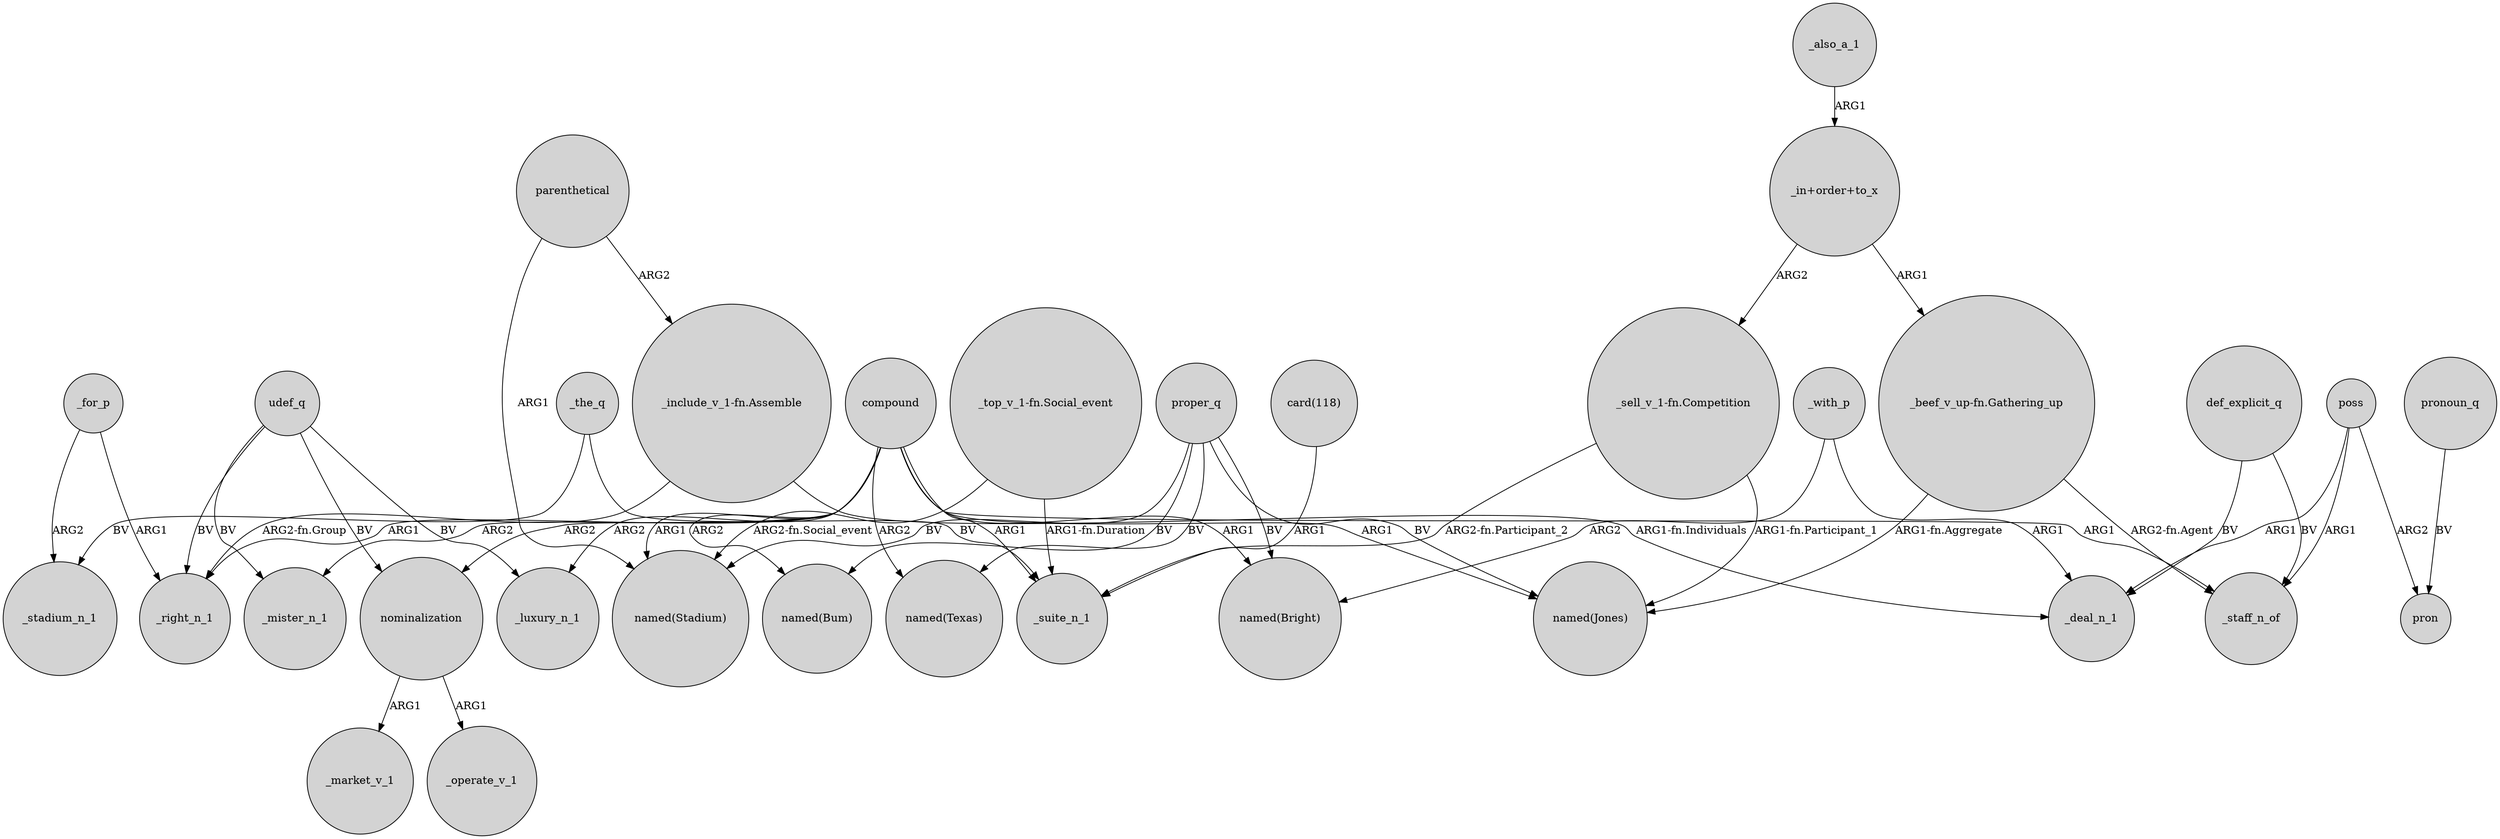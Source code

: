 digraph {
	node [shape=circle style=filled]
	proper_q -> "named(Texas)" [label=BV]
	compound -> _mister_n_1 [label=ARG2]
	_the_q -> _suite_n_1 [label=BV]
	compound -> "named(Stadium)" [label=ARG1]
	_for_p -> _stadium_n_1 [label=ARG2]
	compound -> "named(Jones)" [label=ARG1]
	def_explicit_q -> _staff_n_of [label=BV]
	poss -> _deal_n_1 [label=ARG1]
	_with_p -> _deal_n_1 [label=ARG1]
	compound -> "named(Bum)" [label=ARG2]
	nominalization -> _market_v_1 [label=ARG1]
	_with_p -> "named(Bright)" [label=ARG2]
	parenthetical -> "_include_v_1-fn.Assemble" [label=ARG2]
	compound -> _luxury_n_1 [label=ARG2]
	compound -> _right_n_1 [label=ARG1]
	udef_q -> nominalization [label=BV]
	compound -> "named(Texas)" [label=ARG2]
	nominalization -> _operate_v_1 [label=ARG1]
	udef_q -> _luxury_n_1 [label=BV]
	proper_q -> "named(Bum)" [label=BV]
	udef_q -> _right_n_1 [label=BV]
	proper_q -> "named(Stadium)" [label=BV]
	udef_q -> _mister_n_1 [label=BV]
	compound -> nominalization [label=ARG2]
	compound -> _staff_n_of [label=ARG1]
	"_include_v_1-fn.Assemble" -> _deal_n_1 [label="ARG1-fn.Individuals"]
	pronoun_q -> pron [label=BV]
	poss -> _staff_n_of [label=ARG1]
	poss -> pron [label=ARG2]
	"_include_v_1-fn.Assemble" -> _right_n_1 [label="ARG2-fn.Group"]
	"_top_v_1-fn.Social_event" -> _suite_n_1 [label="ARG1-fn.Duration"]
	_also_a_1 -> "_in+order+to_x" [label=ARG1]
	"_in+order+to_x" -> "_beef_v_up-fn.Gathering_up" [label=ARG1]
	compound -> _suite_n_1 [label=ARG1]
	"_top_v_1-fn.Social_event" -> "named(Stadium)" [label="ARG2-fn.Social_event"]
	"_sell_v_1-fn.Competition" -> _suite_n_1 [label="ARG2-fn.Participant_2"]
	"_beef_v_up-fn.Gathering_up" -> _staff_n_of [label="ARG2-fn.Agent"]
	_the_q -> _stadium_n_1 [label=BV]
	proper_q -> "named(Jones)" [label=BV]
	parenthetical -> "named(Stadium)" [label=ARG1]
	_for_p -> _right_n_1 [label=ARG1]
	"_in+order+to_x" -> "_sell_v_1-fn.Competition" [label=ARG2]
	proper_q -> "named(Bright)" [label=BV]
	"_beef_v_up-fn.Gathering_up" -> "named(Jones)" [label="ARG1-fn.Aggregate"]
	"_sell_v_1-fn.Competition" -> "named(Jones)" [label="ARG1-fn.Participant_1"]
	"card(118)" -> _suite_n_1 [label=ARG1]
	compound -> "named(Bright)" [label=ARG1]
	def_explicit_q -> _deal_n_1 [label=BV]
}

